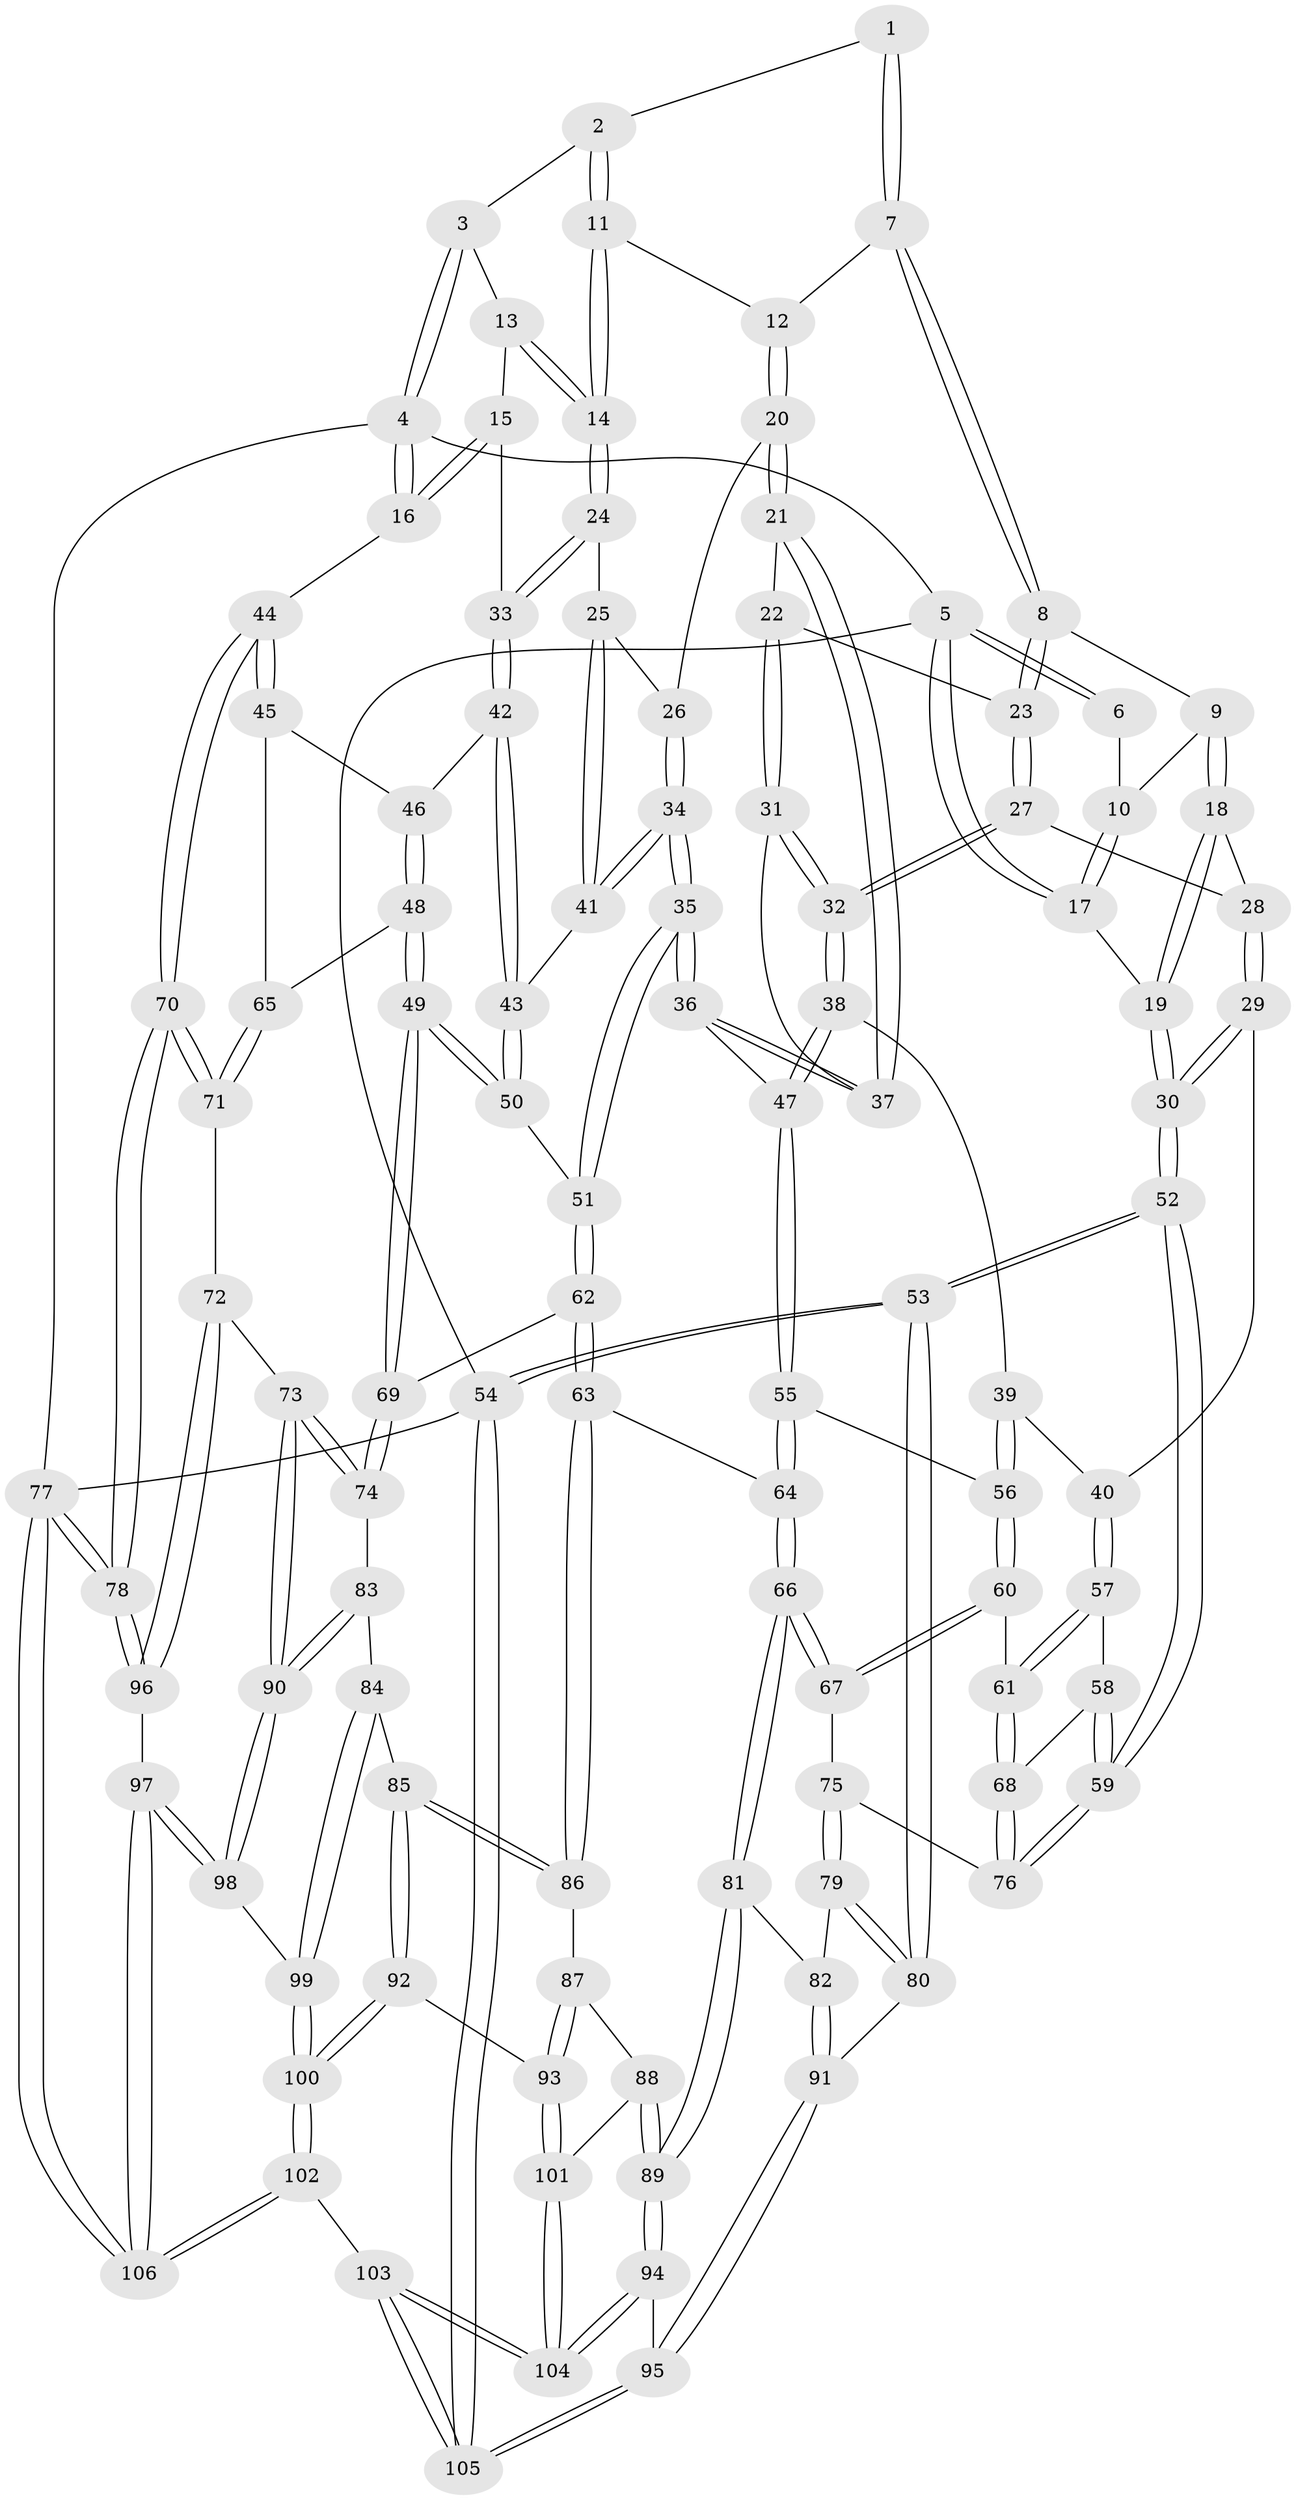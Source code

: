 // Generated by graph-tools (version 1.1) at 2025/38/03/09/25 02:38:44]
// undirected, 106 vertices, 262 edges
graph export_dot {
graph [start="1"]
  node [color=gray90,style=filled];
  1 [pos="+0.4652356641281487+0"];
  2 [pos="+0.6043797371588613+0"];
  3 [pos="+0.8812252064716709+0"];
  4 [pos="+1+0"];
  5 [pos="+0+0"];
  6 [pos="+0.32362418924937564+0"];
  7 [pos="+0.3851874072435612+0.10791651653577042"];
  8 [pos="+0.31006340014154493+0.13579119542611742"];
  9 [pos="+0.25992297089459787+0.08624451297590456"];
  10 [pos="+0.2598815763663934+0.08359231988531128"];
  11 [pos="+0.60988000418991+0"];
  12 [pos="+0.46156748060880837+0.14586721781949466"];
  13 [pos="+0.8934096937620492+0.08370137536599152"];
  14 [pos="+0.6906702959748863+0.13001618899582423"];
  15 [pos="+0.9645430319869752+0.15754169022652056"];
  16 [pos="+1+0.15606209349918632"];
  17 [pos="+0+0"];
  18 [pos="+0.17169191924658556+0.15036071402841283"];
  19 [pos="+0+0"];
  20 [pos="+0.46482324745232706+0.20409367200661477"];
  21 [pos="+0.42767710637099854+0.23471151984434954"];
  22 [pos="+0.35860364562850205+0.20482522217203217"];
  23 [pos="+0.31889088984090247+0.17556802243521635"];
  24 [pos="+0.6906905378460274+0.13704983378014257"];
  25 [pos="+0.6652373857374362+0.17335031187501718"];
  26 [pos="+0.514106029329239+0.21507326815884914"];
  27 [pos="+0.2598212578298402+0.245685488926022"];
  28 [pos="+0.1720817465179832+0.16762782363220993"];
  29 [pos="+0.08763559335121213+0.3500140401260066"];
  30 [pos="+0+0.3146670655522255"];
  31 [pos="+0.3140874321941885+0.2965191619324797"];
  32 [pos="+0.2502643084855118+0.31447159766427574"];
  33 [pos="+0.8451748015222462+0.258612000449832"];
  34 [pos="+0.5640374052773212+0.382268769334767"];
  35 [pos="+0.5080561695973571+0.44563351787169403"];
  36 [pos="+0.45537351422275474+0.42358571503072356"];
  37 [pos="+0.41916533011780654+0.3006660783496762"];
  38 [pos="+0.23300497471548967+0.3402833736295134"];
  39 [pos="+0.14872905005633985+0.3714468708579949"];
  40 [pos="+0.13042076974333955+0.37221031894168893"];
  41 [pos="+0.6420761498971722+0.333462783295875"];
  42 [pos="+0.850203512663709+0.31913388895881256"];
  43 [pos="+0.7475951993387276+0.38314871370321957"];
  44 [pos="+1+0.4099964598277023"];
  45 [pos="+1+0.4104926243159813"];
  46 [pos="+0.8871691497081503+0.3492017590288927"];
  47 [pos="+0.39262248809646055+0.43640649276572413"];
  48 [pos="+0.8426373626862456+0.5274776618356232"];
  49 [pos="+0.7697015276579773+0.5416202100913011"];
  50 [pos="+0.7473058116526479+0.5059099475417932"];
  51 [pos="+0.5154388574811972+0.4630038704010565"];
  52 [pos="+0+0.7661324741942965"];
  53 [pos="+0+0.8641139356900068"];
  54 [pos="+0+1"];
  55 [pos="+0.3065998595304691+0.5223910855288144"];
  56 [pos="+0.2947369944153284+0.5262591822261404"];
  57 [pos="+0.1330785962970511+0.4510003057621513"];
  58 [pos="+0.1014813116633203+0.5543766991337655"];
  59 [pos="+0+0.6844284614545415"];
  60 [pos="+0.26935698258521873+0.5553268130563029"];
  61 [pos="+0.22505282595417447+0.57032030883994"];
  62 [pos="+0.5175148083132628+0.5328668573054409"];
  63 [pos="+0.49520289417369406+0.6182095076178654"];
  64 [pos="+0.4070905009227097+0.6328002629445498"];
  65 [pos="+0.8744179544586923+0.5349069756149404"];
  66 [pos="+0.3379553516301927+0.6868854177935323"];
  67 [pos="+0.307804425281223+0.6624771211001875"];
  68 [pos="+0.21558036472181696+0.5796664034312513"];
  69 [pos="+0.7413169196402681+0.6225118622529962"];
  70 [pos="+1+0.704508123596618"];
  71 [pos="+0.9881436617661992+0.6930923001827543"];
  72 [pos="+0.9721312303288424+0.6993039033995245"];
  73 [pos="+0.9224549459372027+0.7053990310440673"];
  74 [pos="+0.7412140951588687+0.6264158564993006"];
  75 [pos="+0.20152857718364875+0.6659398165353775"];
  76 [pos="+0.18820852580391492+0.6530194163111833"];
  77 [pos="+1+1"];
  78 [pos="+1+1"];
  79 [pos="+0.21770008968858867+0.7224529462673301"];
  80 [pos="+0.1611728514693046+0.8084085650123893"];
  81 [pos="+0.3328016384072273+0.7297831793533398"];
  82 [pos="+0.2883923733398257+0.7413948031135229"];
  83 [pos="+0.7314850629377906+0.6448008416400244"];
  84 [pos="+0.638851125234381+0.7237952500140955"];
  85 [pos="+0.6002720181369011+0.7273092512978662"];
  86 [pos="+0.5239518851688068+0.6773175229026502"];
  87 [pos="+0.4607950388231282+0.751432774062103"];
  88 [pos="+0.4233541640810587+0.7788230651844362"];
  89 [pos="+0.3779650872538953+0.8016590540977718"];
  90 [pos="+0.8105676163913174+0.7930388959285105"];
  91 [pos="+0.22644435067344684+0.8310754432758708"];
  92 [pos="+0.573648722919711+0.8104626906914613"];
  93 [pos="+0.5208845508534631+0.8394373485014455"];
  94 [pos="+0.36916195831390314+0.860832748195393"];
  95 [pos="+0.24647435747665508+0.8500545102432789"];
  96 [pos="+0.8711702420448714+0.904810903620188"];
  97 [pos="+0.8418791387188205+0.892772836865479"];
  98 [pos="+0.7921505624102593+0.8524161156956441"];
  99 [pos="+0.7370954491479071+0.8574927825612524"];
  100 [pos="+0.6445363276706129+0.9526090952219959"];
  101 [pos="+0.5163139196743551+0.8439227333111995"];
  102 [pos="+0.5664333159470395+1"];
  103 [pos="+0.44209269193019396+1"];
  104 [pos="+0.4231400022315759+0.9857135152435875"];
  105 [pos="+0.14129456469834384+1"];
  106 [pos="+0.6171794930534498+1"];
  1 -- 2;
  1 -- 7;
  1 -- 7;
  2 -- 3;
  2 -- 11;
  2 -- 11;
  3 -- 4;
  3 -- 4;
  3 -- 13;
  4 -- 5;
  4 -- 16;
  4 -- 16;
  4 -- 77;
  5 -- 6;
  5 -- 6;
  5 -- 17;
  5 -- 17;
  5 -- 54;
  6 -- 10;
  7 -- 8;
  7 -- 8;
  7 -- 12;
  8 -- 9;
  8 -- 23;
  8 -- 23;
  9 -- 10;
  9 -- 18;
  9 -- 18;
  10 -- 17;
  10 -- 17;
  11 -- 12;
  11 -- 14;
  11 -- 14;
  12 -- 20;
  12 -- 20;
  13 -- 14;
  13 -- 14;
  13 -- 15;
  14 -- 24;
  14 -- 24;
  15 -- 16;
  15 -- 16;
  15 -- 33;
  16 -- 44;
  17 -- 19;
  18 -- 19;
  18 -- 19;
  18 -- 28;
  19 -- 30;
  19 -- 30;
  20 -- 21;
  20 -- 21;
  20 -- 26;
  21 -- 22;
  21 -- 37;
  21 -- 37;
  22 -- 23;
  22 -- 31;
  22 -- 31;
  23 -- 27;
  23 -- 27;
  24 -- 25;
  24 -- 33;
  24 -- 33;
  25 -- 26;
  25 -- 41;
  25 -- 41;
  26 -- 34;
  26 -- 34;
  27 -- 28;
  27 -- 32;
  27 -- 32;
  28 -- 29;
  28 -- 29;
  29 -- 30;
  29 -- 30;
  29 -- 40;
  30 -- 52;
  30 -- 52;
  31 -- 32;
  31 -- 32;
  31 -- 37;
  32 -- 38;
  32 -- 38;
  33 -- 42;
  33 -- 42;
  34 -- 35;
  34 -- 35;
  34 -- 41;
  34 -- 41;
  35 -- 36;
  35 -- 36;
  35 -- 51;
  35 -- 51;
  36 -- 37;
  36 -- 37;
  36 -- 47;
  38 -- 39;
  38 -- 47;
  38 -- 47;
  39 -- 40;
  39 -- 56;
  39 -- 56;
  40 -- 57;
  40 -- 57;
  41 -- 43;
  42 -- 43;
  42 -- 43;
  42 -- 46;
  43 -- 50;
  43 -- 50;
  44 -- 45;
  44 -- 45;
  44 -- 70;
  44 -- 70;
  45 -- 46;
  45 -- 65;
  46 -- 48;
  46 -- 48;
  47 -- 55;
  47 -- 55;
  48 -- 49;
  48 -- 49;
  48 -- 65;
  49 -- 50;
  49 -- 50;
  49 -- 69;
  49 -- 69;
  50 -- 51;
  51 -- 62;
  51 -- 62;
  52 -- 53;
  52 -- 53;
  52 -- 59;
  52 -- 59;
  53 -- 54;
  53 -- 54;
  53 -- 80;
  53 -- 80;
  54 -- 105;
  54 -- 105;
  54 -- 77;
  55 -- 56;
  55 -- 64;
  55 -- 64;
  56 -- 60;
  56 -- 60;
  57 -- 58;
  57 -- 61;
  57 -- 61;
  58 -- 59;
  58 -- 59;
  58 -- 68;
  59 -- 76;
  59 -- 76;
  60 -- 61;
  60 -- 67;
  60 -- 67;
  61 -- 68;
  61 -- 68;
  62 -- 63;
  62 -- 63;
  62 -- 69;
  63 -- 64;
  63 -- 86;
  63 -- 86;
  64 -- 66;
  64 -- 66;
  65 -- 71;
  65 -- 71;
  66 -- 67;
  66 -- 67;
  66 -- 81;
  66 -- 81;
  67 -- 75;
  68 -- 76;
  68 -- 76;
  69 -- 74;
  69 -- 74;
  70 -- 71;
  70 -- 71;
  70 -- 78;
  70 -- 78;
  71 -- 72;
  72 -- 73;
  72 -- 96;
  72 -- 96;
  73 -- 74;
  73 -- 74;
  73 -- 90;
  73 -- 90;
  74 -- 83;
  75 -- 76;
  75 -- 79;
  75 -- 79;
  77 -- 78;
  77 -- 78;
  77 -- 106;
  77 -- 106;
  78 -- 96;
  78 -- 96;
  79 -- 80;
  79 -- 80;
  79 -- 82;
  80 -- 91;
  81 -- 82;
  81 -- 89;
  81 -- 89;
  82 -- 91;
  82 -- 91;
  83 -- 84;
  83 -- 90;
  83 -- 90;
  84 -- 85;
  84 -- 99;
  84 -- 99;
  85 -- 86;
  85 -- 86;
  85 -- 92;
  85 -- 92;
  86 -- 87;
  87 -- 88;
  87 -- 93;
  87 -- 93;
  88 -- 89;
  88 -- 89;
  88 -- 101;
  89 -- 94;
  89 -- 94;
  90 -- 98;
  90 -- 98;
  91 -- 95;
  91 -- 95;
  92 -- 93;
  92 -- 100;
  92 -- 100;
  93 -- 101;
  93 -- 101;
  94 -- 95;
  94 -- 104;
  94 -- 104;
  95 -- 105;
  95 -- 105;
  96 -- 97;
  97 -- 98;
  97 -- 98;
  97 -- 106;
  97 -- 106;
  98 -- 99;
  99 -- 100;
  99 -- 100;
  100 -- 102;
  100 -- 102;
  101 -- 104;
  101 -- 104;
  102 -- 103;
  102 -- 106;
  102 -- 106;
  103 -- 104;
  103 -- 104;
  103 -- 105;
  103 -- 105;
}
